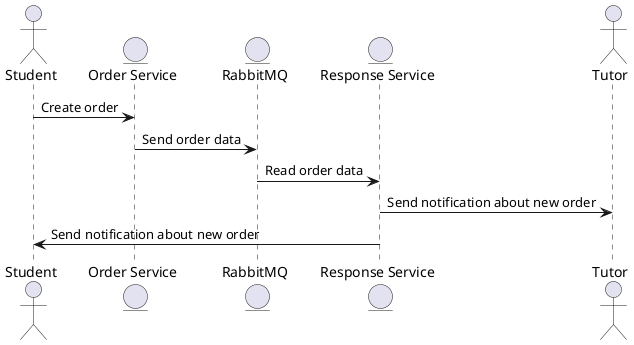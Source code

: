 @startuml
actor Student
entity "Order Service" as OrderService
entity "RabbitMQ" as RabbitMQ
entity "Response Service" as ResponseService
actor "Tutor" as Tutor

Student -> OrderService: Create order
OrderService -> RabbitMQ: Send order data
RabbitMQ -> ResponseService: Read order data
ResponseService -> Tutor: Send notification about new order
ResponseService -> Student: Send notification about new order

@enduml
